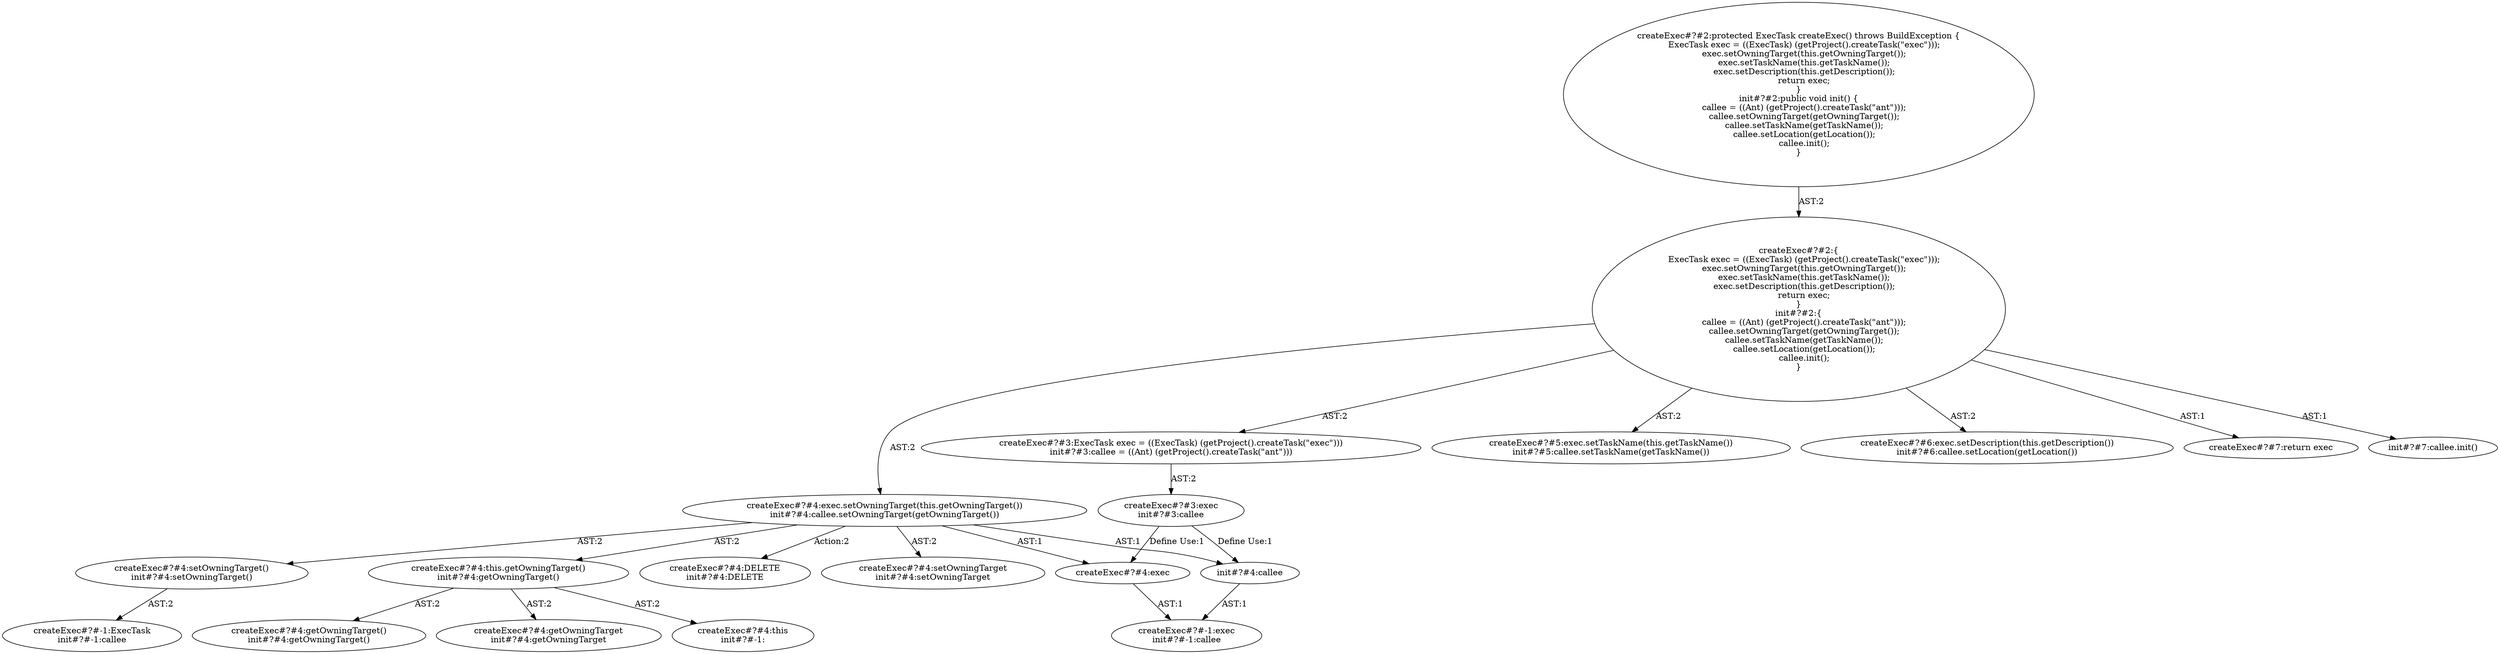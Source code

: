 digraph "Pattern" {
0 [label="createExec#?#4:DELETE
init#?#4:DELETE" shape=ellipse]
1 [label="createExec#?#4:exec.setOwningTarget(this.getOwningTarget())
init#?#4:callee.setOwningTarget(getOwningTarget())" shape=ellipse]
2 [label="createExec#?#2:\{
    ExecTask exec = ((ExecTask) (getProject().createTask(\"exec\")));
    exec.setOwningTarget(this.getOwningTarget());
    exec.setTaskName(this.getTaskName());
    exec.setDescription(this.getDescription());
    return exec;
\}
init#?#2:\{
    callee = ((Ant) (getProject().createTask(\"ant\")));
    callee.setOwningTarget(getOwningTarget());
    callee.setTaskName(getTaskName());
    callee.setLocation(getLocation());
    callee.init();
\}" shape=ellipse]
3 [label="createExec#?#2:protected ExecTask createExec() throws BuildException \{
    ExecTask exec = ((ExecTask) (getProject().createTask(\"exec\")));
    exec.setOwningTarget(this.getOwningTarget());
    exec.setTaskName(this.getTaskName());
    exec.setDescription(this.getDescription());
    return exec;
\}
init#?#2:public void init() \{
    callee = ((Ant) (getProject().createTask(\"ant\")));
    callee.setOwningTarget(getOwningTarget());
    callee.setTaskName(getTaskName());
    callee.setLocation(getLocation());
    callee.init();
\}" shape=ellipse]
4 [label="createExec#?#3:ExecTask exec = ((ExecTask) (getProject().createTask(\"exec\")))
init#?#3:callee = ((Ant) (getProject().createTask(\"ant\")))" shape=ellipse]
5 [label="createExec#?#5:exec.setTaskName(this.getTaskName())
init#?#5:callee.setTaskName(getTaskName())" shape=ellipse]
6 [label="createExec#?#6:exec.setDescription(this.getDescription())
init#?#6:callee.setLocation(getLocation())" shape=ellipse]
7 [label="createExec#?#7:return exec" shape=ellipse]
8 [label="createExec#?#4:setOwningTarget
init#?#4:setOwningTarget" shape=ellipse]
9 [label="createExec#?#4:exec" shape=ellipse]
10 [label="createExec#?#3:exec
init#?#3:callee" shape=ellipse]
11 [label="createExec#?#-1:exec
init#?#-1:callee" shape=ellipse]
12 [label="createExec#?#4:setOwningTarget()
init#?#4:setOwningTarget()" shape=ellipse]
13 [label="createExec#?#-1:ExecTask
init#?#-1:callee" shape=ellipse]
14 [label="createExec#?#4:this.getOwningTarget()
init#?#4:getOwningTarget()" shape=ellipse]
15 [label="createExec#?#4:getOwningTarget
init#?#4:getOwningTarget" shape=ellipse]
16 [label="createExec#?#4:this
init#?#-1:" shape=ellipse]
17 [label="createExec#?#4:getOwningTarget()
init#?#4:getOwningTarget()" shape=ellipse]
18 [label="init#?#4:callee" shape=ellipse]
19 [label="init#?#7:callee.init()" shape=ellipse]
1 -> 0 [label="Action:2"];
1 -> 8 [label="AST:2"];
1 -> 9 [label="AST:1"];
1 -> 12 [label="AST:2"];
1 -> 14 [label="AST:2"];
1 -> 18 [label="AST:1"];
2 -> 1 [label="AST:2"];
2 -> 4 [label="AST:2"];
2 -> 5 [label="AST:2"];
2 -> 6 [label="AST:2"];
2 -> 7 [label="AST:1"];
2 -> 19 [label="AST:1"];
3 -> 2 [label="AST:2"];
4 -> 10 [label="AST:2"];
9 -> 11 [label="AST:1"];
10 -> 9 [label="Define Use:1"];
10 -> 18 [label="Define Use:1"];
12 -> 13 [label="AST:2"];
14 -> 15 [label="AST:2"];
14 -> 16 [label="AST:2"];
14 -> 17 [label="AST:2"];
18 -> 11 [label="AST:1"];
}
